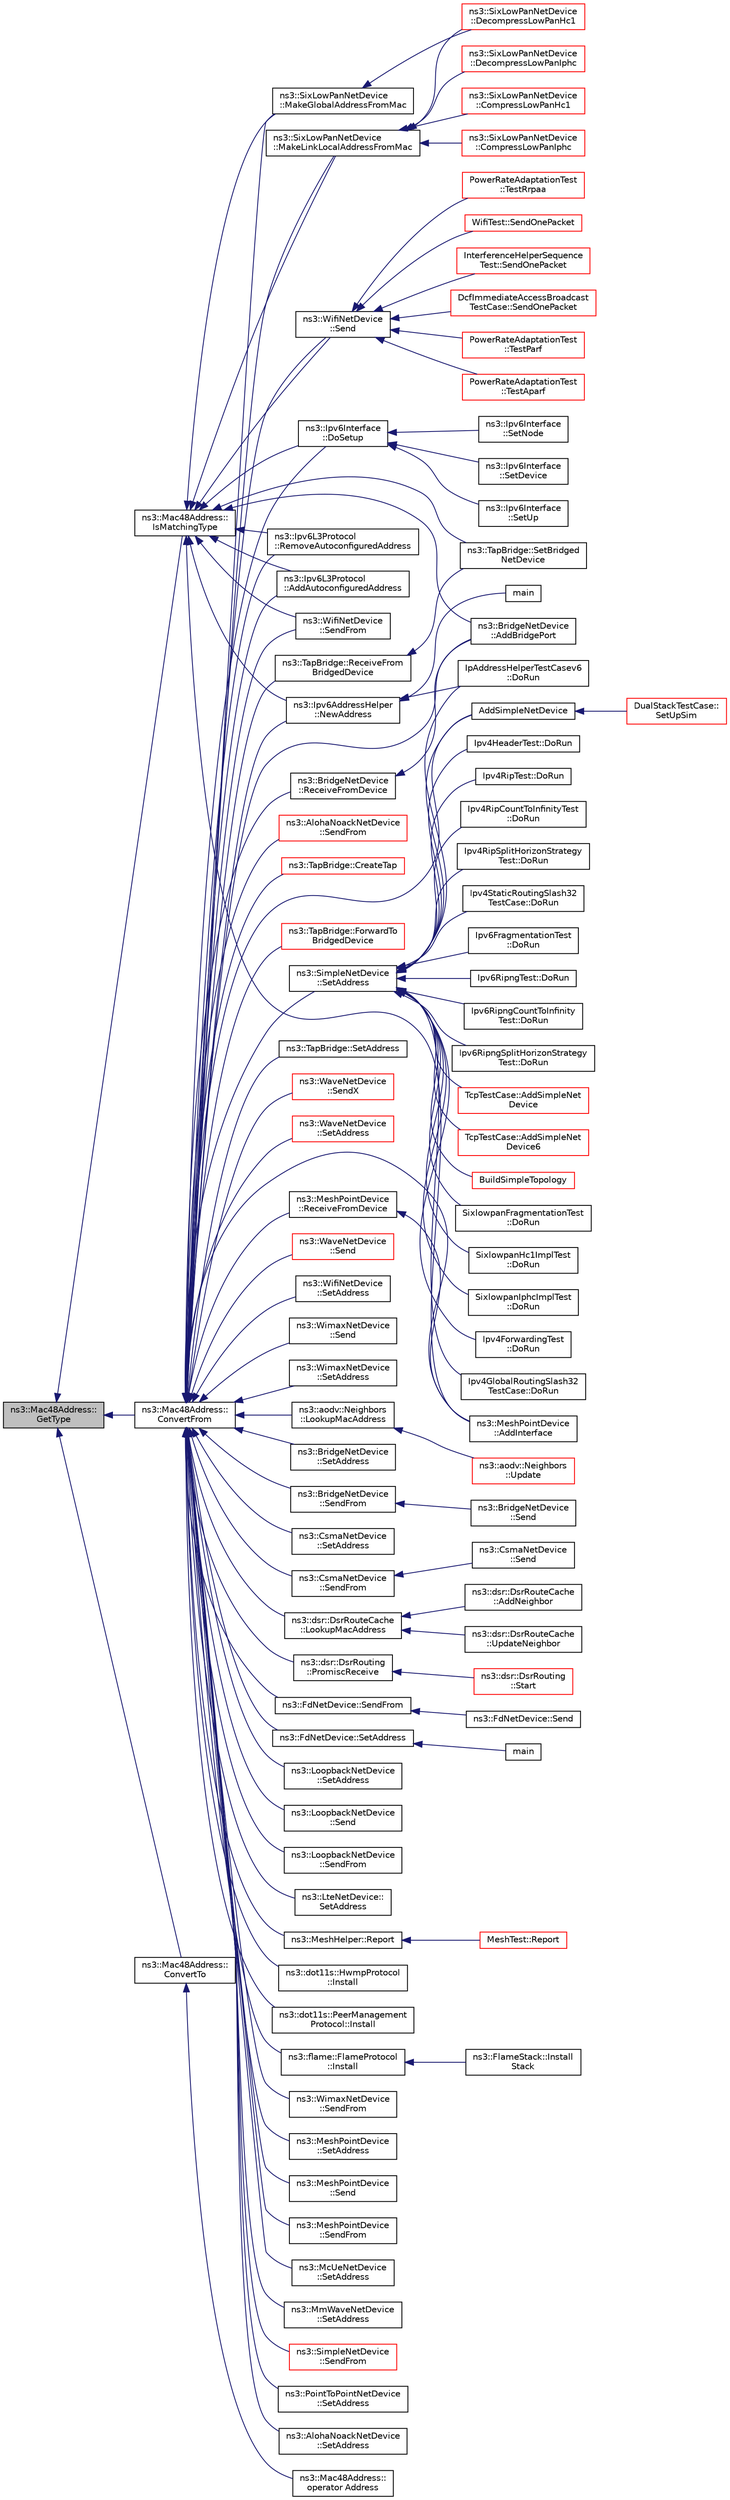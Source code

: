 digraph "ns3::Mac48Address::GetType"
{
  edge [fontname="Helvetica",fontsize="10",labelfontname="Helvetica",labelfontsize="10"];
  node [fontname="Helvetica",fontsize="10",shape=record];
  rankdir="LR";
  Node1 [label="ns3::Mac48Address::\lGetType",height=0.2,width=0.4,color="black", fillcolor="grey75", style="filled", fontcolor="black"];
  Node1 -> Node2 [dir="back",color="midnightblue",fontsize="10",style="solid"];
  Node2 [label="ns3::Mac48Address::\lIsMatchingType",height=0.2,width=0.4,color="black", fillcolor="white", style="filled",URL="$db/dee/classns3_1_1Mac48Address.html#a55cc1e3c6aa63fd1a4f8f7d9be4ae182"];
  Node2 -> Node3 [dir="back",color="midnightblue",fontsize="10",style="solid"];
  Node3 [label="ns3::BridgeNetDevice\l::AddBridgePort",height=0.2,width=0.4,color="black", fillcolor="white", style="filled",URL="$d9/d8d/classns3_1_1BridgeNetDevice.html#a963a535726ea5c94e2258825d0de260a",tooltip="Add a &#39;port&#39; to a bridge device. "];
  Node2 -> Node4 [dir="back",color="midnightblue",fontsize="10",style="solid"];
  Node4 [label="ns3::Ipv6AddressHelper\l::NewAddress",height=0.2,width=0.4,color="black", fillcolor="white", style="filled",URL="$d7/de2/classns3_1_1Ipv6AddressHelper.html#a0f9499d21947758623cf17615e3dbc84",tooltip="Allocate a new Ipv6Address. "];
  Node4 -> Node5 [dir="back",color="midnightblue",fontsize="10",style="solid"];
  Node5 [label="main",height=0.2,width=0.4,color="black", fillcolor="white", style="filled",URL="$d9/d10/fd-tap-ping6_8cc.html#a0ddf1224851353fc92bfbff6f499fa97"];
  Node4 -> Node6 [dir="back",color="midnightblue",fontsize="10",style="solid"];
  Node6 [label="IpAddressHelperTestCasev6\l::DoRun",height=0.2,width=0.4,color="black", fillcolor="white", style="filled",URL="$dc/d80/classIpAddressHelperTestCasev6.html#a784cec04a31e92a998b06becb3538e2d",tooltip="Implementation to actually run this TestCase. "];
  Node2 -> Node7 [dir="back",color="midnightblue",fontsize="10",style="solid"];
  Node7 [label="ns3::Ipv6Interface\l::DoSetup",height=0.2,width=0.4,color="black", fillcolor="white", style="filled",URL="$de/d70/classns3_1_1Ipv6Interface.html#a394066472c703fcf39d17f1bfcc9191e",tooltip="Initialize interface. "];
  Node7 -> Node8 [dir="back",color="midnightblue",fontsize="10",style="solid"];
  Node8 [label="ns3::Ipv6Interface\l::SetNode",height=0.2,width=0.4,color="black", fillcolor="white", style="filled",URL="$de/d70/classns3_1_1Ipv6Interface.html#a47ceb7004af6a03ff10dda1502578d84",tooltip="Set node associated with interface. "];
  Node7 -> Node9 [dir="back",color="midnightblue",fontsize="10",style="solid"];
  Node9 [label="ns3::Ipv6Interface\l::SetDevice",height=0.2,width=0.4,color="black", fillcolor="white", style="filled",URL="$de/d70/classns3_1_1Ipv6Interface.html#ada6289ac67957252a4a2c1bbae61bd78",tooltip="Set the NetDevice. "];
  Node7 -> Node10 [dir="back",color="midnightblue",fontsize="10",style="solid"];
  Node10 [label="ns3::Ipv6Interface\l::SetUp",height=0.2,width=0.4,color="black", fillcolor="white", style="filled",URL="$de/d70/classns3_1_1Ipv6Interface.html#a9db98f98cc682a2395fe582bfb511880",tooltip="Enable this interface. "];
  Node2 -> Node11 [dir="back",color="midnightblue",fontsize="10",style="solid"];
  Node11 [label="ns3::Ipv6L3Protocol\l::AddAutoconfiguredAddress",height=0.2,width=0.4,color="black", fillcolor="white", style="filled",URL="$d7/d74/classns3_1_1Ipv6L3Protocol.html#a1806de87b35929a2181c2985e5df1ec0",tooltip="Add an autoconfigured address with RA information. "];
  Node2 -> Node12 [dir="back",color="midnightblue",fontsize="10",style="solid"];
  Node12 [label="ns3::Ipv6L3Protocol\l::RemoveAutoconfiguredAddress",height=0.2,width=0.4,color="black", fillcolor="white", style="filled",URL="$d7/d74/classns3_1_1Ipv6L3Protocol.html#a6e8db427dbb1dfcaeecee8a6d793e94a",tooltip="Remove an autoconfigured address. "];
  Node2 -> Node13 [dir="back",color="midnightblue",fontsize="10",style="solid"];
  Node13 [label="ns3::MeshPointDevice\l::AddInterface",height=0.2,width=0.4,color="black", fillcolor="white", style="filled",URL="$d6/da9/classns3_1_1MeshPointDevice.html#a0001ebec0a10fc9cf05dd6da958a7e98",tooltip="Attach new interface to the station. Interface must support 48-bit MAC address and SendFrom method..."];
  Node2 -> Node14 [dir="back",color="midnightblue",fontsize="10",style="solid"];
  Node14 [label="ns3::SixLowPanNetDevice\l::MakeLinkLocalAddressFromMac",height=0.2,width=0.4,color="black", fillcolor="white", style="filled",URL="$d1/d2b/classns3_1_1SixLowPanNetDevice.html#acf66b0ff019d0f1b88212d452044696e",tooltip="Make a link-local address from a MAC address. "];
  Node14 -> Node15 [dir="back",color="midnightblue",fontsize="10",style="solid"];
  Node15 [label="ns3::SixLowPanNetDevice\l::CompressLowPanHc1",height=0.2,width=0.4,color="red", fillcolor="white", style="filled",URL="$d1/d2b/classns3_1_1SixLowPanNetDevice.html#a0e1957fbfb793cd011b4b3f89c550b8f",tooltip="Compress the headers according to HC1 compression. "];
  Node14 -> Node16 [dir="back",color="midnightblue",fontsize="10",style="solid"];
  Node16 [label="ns3::SixLowPanNetDevice\l::DecompressLowPanHc1",height=0.2,width=0.4,color="red", fillcolor="white", style="filled",URL="$d1/d2b/classns3_1_1SixLowPanNetDevice.html#a649ef9717609424699311ea61c8e3fc8",tooltip="Decompress the headers according to HC1 compression. "];
  Node14 -> Node17 [dir="back",color="midnightblue",fontsize="10",style="solid"];
  Node17 [label="ns3::SixLowPanNetDevice\l::CompressLowPanIphc",height=0.2,width=0.4,color="red", fillcolor="white", style="filled",URL="$d1/d2b/classns3_1_1SixLowPanNetDevice.html#a67bf1501ba018d90c5bdb442371a3722",tooltip="Compress the headers according to IPHC compression. "];
  Node14 -> Node18 [dir="back",color="midnightblue",fontsize="10",style="solid"];
  Node18 [label="ns3::SixLowPanNetDevice\l::DecompressLowPanIphc",height=0.2,width=0.4,color="red", fillcolor="white", style="filled",URL="$d1/d2b/classns3_1_1SixLowPanNetDevice.html#ae861be68db1b554cc3e5ea5e263b12ed",tooltip="Decompress the headers according to IPHC compression. "];
  Node2 -> Node19 [dir="back",color="midnightblue",fontsize="10",style="solid"];
  Node19 [label="ns3::SixLowPanNetDevice\l::MakeGlobalAddressFromMac",height=0.2,width=0.4,color="black", fillcolor="white", style="filled",URL="$d1/d2b/classns3_1_1SixLowPanNetDevice.html#af8af918eb21378d30eb0e1b45e978fff",tooltip="Make a global address from a MAC address. "];
  Node19 -> Node16 [dir="back",color="midnightblue",fontsize="10",style="solid"];
  Node2 -> Node20 [dir="back",color="midnightblue",fontsize="10",style="solid"];
  Node20 [label="ns3::TapBridge::SetBridged\lNetDevice",height=0.2,width=0.4,color="black", fillcolor="white", style="filled",URL="$d3/d97/classns3_1_1TapBridge.html#a0889ae6308758421297e74cb4be9af5b",tooltip="Set the ns-3 net device to bridge. "];
  Node2 -> Node21 [dir="back",color="midnightblue",fontsize="10",style="solid"];
  Node21 [label="ns3::WifiNetDevice\l::Send",height=0.2,width=0.4,color="black", fillcolor="white", style="filled",URL="$df/d58/classns3_1_1WifiNetDevice.html#a14b6919a10da25e74e1c92554106b2c6"];
  Node21 -> Node22 [dir="back",color="midnightblue",fontsize="10",style="solid"];
  Node22 [label="PowerRateAdaptationTest\l::TestParf",height=0.2,width=0.4,color="red", fillcolor="white", style="filled",URL="$dd/d2b/classPowerRateAdaptationTest.html#a06db52c180644f3b961de054c41f2115",tooltip="Test parf function. "];
  Node21 -> Node23 [dir="back",color="midnightblue",fontsize="10",style="solid"];
  Node23 [label="PowerRateAdaptationTest\l::TestAparf",height=0.2,width=0.4,color="red", fillcolor="white", style="filled",URL="$dd/d2b/classPowerRateAdaptationTest.html#a3c3954526cb787125fea4c50cfe76174",tooltip="Test aparf function. "];
  Node21 -> Node24 [dir="back",color="midnightblue",fontsize="10",style="solid"];
  Node24 [label="PowerRateAdaptationTest\l::TestRrpaa",height=0.2,width=0.4,color="red", fillcolor="white", style="filled",URL="$dd/d2b/classPowerRateAdaptationTest.html#af0e5f044ed9bdf20dc203926ff8677b4",tooltip="Test rrpaa function. "];
  Node21 -> Node25 [dir="back",color="midnightblue",fontsize="10",style="solid"];
  Node25 [label="WifiTest::SendOnePacket",height=0.2,width=0.4,color="red", fillcolor="white", style="filled",URL="$d4/d72/classWifiTest.html#ab8396decc55a92bc2fe63e02350812a1"];
  Node21 -> Node26 [dir="back",color="midnightblue",fontsize="10",style="solid"];
  Node26 [label="InterferenceHelperSequence\lTest::SendOnePacket",height=0.2,width=0.4,color="red", fillcolor="white", style="filled",URL="$de/dcf/classInterferenceHelperSequenceTest.html#a500c7f3465551b4e5f46d59c0fccc0eb"];
  Node21 -> Node27 [dir="back",color="midnightblue",fontsize="10",style="solid"];
  Node27 [label="DcfImmediateAccessBroadcast\lTestCase::SendOnePacket",height=0.2,width=0.4,color="red", fillcolor="white", style="filled",URL="$db/d6c/classDcfImmediateAccessBroadcastTestCase.html#ac1f6f4b2af66dda401e082762cee8adb"];
  Node2 -> Node28 [dir="back",color="midnightblue",fontsize="10",style="solid"];
  Node28 [label="ns3::WifiNetDevice\l::SendFrom",height=0.2,width=0.4,color="black", fillcolor="white", style="filled",URL="$df/d58/classns3_1_1WifiNetDevice.html#a7eb4a514b48646c22fcb97e6b38da3d2"];
  Node1 -> Node29 [dir="back",color="midnightblue",fontsize="10",style="solid"];
  Node29 [label="ns3::Mac48Address::\lConvertTo",height=0.2,width=0.4,color="black", fillcolor="white", style="filled",URL="$db/dee/classns3_1_1Mac48Address.html#a2b04b1b8202f08e48710e98ed312cd27"];
  Node29 -> Node30 [dir="back",color="midnightblue",fontsize="10",style="solid"];
  Node30 [label="ns3::Mac48Address::\loperator Address",height=0.2,width=0.4,color="black", fillcolor="white", style="filled",URL="$db/dee/classns3_1_1Mac48Address.html#a14763cf98117251efa31301673a84aa4"];
  Node1 -> Node31 [dir="back",color="midnightblue",fontsize="10",style="solid"];
  Node31 [label="ns3::Mac48Address::\lConvertFrom",height=0.2,width=0.4,color="black", fillcolor="white", style="filled",URL="$db/dee/classns3_1_1Mac48Address.html#a911ce13603a9ef837545a032b6523ae4"];
  Node31 -> Node32 [dir="back",color="midnightblue",fontsize="10",style="solid"];
  Node32 [label="ns3::aodv::Neighbors\l::LookupMacAddress",height=0.2,width=0.4,color="black", fillcolor="white", style="filled",URL="$d7/d21/classns3_1_1aodv_1_1Neighbors.html#a0cbe6baaf85a2f8664806dc56f782c63",tooltip="Find MAC address by IP using list of ARP caches. "];
  Node32 -> Node33 [dir="back",color="midnightblue",fontsize="10",style="solid"];
  Node33 [label="ns3::aodv::Neighbors\l::Update",height=0.2,width=0.4,color="red", fillcolor="white", style="filled",URL="$d7/d21/classns3_1_1aodv_1_1Neighbors.html#a88577f05c06fbff8cf9ed281e9077f6e",tooltip="Update expire time for entry with address addr, if it exists, else add new entry. ..."];
  Node31 -> Node34 [dir="back",color="midnightblue",fontsize="10",style="solid"];
  Node34 [label="ns3::BridgeNetDevice\l::ReceiveFromDevice",height=0.2,width=0.4,color="black", fillcolor="white", style="filled",URL="$d9/d8d/classns3_1_1BridgeNetDevice.html#a958c86321b73b2c400b54bfad9d03e68",tooltip="Receives a packet from one bridged port. "];
  Node34 -> Node3 [dir="back",color="midnightblue",fontsize="10",style="solid"];
  Node31 -> Node3 [dir="back",color="midnightblue",fontsize="10",style="solid"];
  Node31 -> Node35 [dir="back",color="midnightblue",fontsize="10",style="solid"];
  Node35 [label="ns3::BridgeNetDevice\l::SetAddress",height=0.2,width=0.4,color="black", fillcolor="white", style="filled",URL="$d9/d8d/classns3_1_1BridgeNetDevice.html#a455c6aa85f8790a9588b6fd794f2d920"];
  Node31 -> Node36 [dir="back",color="midnightblue",fontsize="10",style="solid"];
  Node36 [label="ns3::BridgeNetDevice\l::SendFrom",height=0.2,width=0.4,color="black", fillcolor="white", style="filled",URL="$d9/d8d/classns3_1_1BridgeNetDevice.html#a7ad2acf7936e29f003c9046d76ea2099"];
  Node36 -> Node37 [dir="back",color="midnightblue",fontsize="10",style="solid"];
  Node37 [label="ns3::BridgeNetDevice\l::Send",height=0.2,width=0.4,color="black", fillcolor="white", style="filled",URL="$d9/d8d/classns3_1_1BridgeNetDevice.html#ac94136d6499505f6712c939c35b97e06"];
  Node31 -> Node38 [dir="back",color="midnightblue",fontsize="10",style="solid"];
  Node38 [label="ns3::CsmaNetDevice\l::SetAddress",height=0.2,width=0.4,color="black", fillcolor="white", style="filled",URL="$d4/df2/classns3_1_1CsmaNetDevice.html#a3e67420f44df00ba880ecc3f361cce2a"];
  Node31 -> Node39 [dir="back",color="midnightblue",fontsize="10",style="solid"];
  Node39 [label="ns3::CsmaNetDevice\l::SendFrom",height=0.2,width=0.4,color="black", fillcolor="white", style="filled",URL="$d4/df2/classns3_1_1CsmaNetDevice.html#ad7cb5da0e3fb59bd1670c8fa0af4b775"];
  Node39 -> Node40 [dir="back",color="midnightblue",fontsize="10",style="solid"];
  Node40 [label="ns3::CsmaNetDevice\l::Send",height=0.2,width=0.4,color="black", fillcolor="white", style="filled",URL="$d4/df2/classns3_1_1CsmaNetDevice.html#a6d3d0c60f8a2d60fbe006248bb6b119d"];
  Node31 -> Node41 [dir="back",color="midnightblue",fontsize="10",style="solid"];
  Node41 [label="ns3::dsr::DsrRouteCache\l::LookupMacAddress",height=0.2,width=0.4,color="black", fillcolor="white", style="filled",URL="$df/d3d/classns3_1_1dsr_1_1DsrRouteCache.html#a37fef2c4a1dab164dca35aafd3ceff7b",tooltip="Find MAC address by IP using list of ARP caches. "];
  Node41 -> Node42 [dir="back",color="midnightblue",fontsize="10",style="solid"];
  Node42 [label="ns3::dsr::DsrRouteCache\l::UpdateNeighbor",height=0.2,width=0.4,color="black", fillcolor="white", style="filled",URL="$df/d3d/classns3_1_1dsr_1_1DsrRouteCache.html#acfa1d1263cce66806fa910f6a3de342a",tooltip="Update expire time for entry with address addr, if it exists, else add new entry. ..."];
  Node41 -> Node43 [dir="back",color="midnightblue",fontsize="10",style="solid"];
  Node43 [label="ns3::dsr::DsrRouteCache\l::AddNeighbor",height=0.2,width=0.4,color="black", fillcolor="white", style="filled",URL="$df/d3d/classns3_1_1dsr_1_1DsrRouteCache.html#aff6d75f7d80d35771b811c16a98af867",tooltip="Add to the neighbor list. "];
  Node31 -> Node44 [dir="back",color="midnightblue",fontsize="10",style="solid"];
  Node44 [label="ns3::dsr::DsrRouting\l::PromiscReceive",height=0.2,width=0.4,color="black", fillcolor="white", style="filled",URL="$df/d32/classns3_1_1dsr_1_1DsrRouting.html#a95d4ab6177fb07d4791a2ed82cd4a2bb",tooltip="Promiscuous receive data packets destined to some other node. "];
  Node44 -> Node45 [dir="back",color="midnightblue",fontsize="10",style="solid"];
  Node45 [label="ns3::dsr::DsrRouting\l::Start",height=0.2,width=0.4,color="red", fillcolor="white", style="filled",URL="$df/d32/classns3_1_1dsr_1_1DsrRouting.html#aa97c9bcf61e5623297563965740a8559"];
  Node31 -> Node46 [dir="back",color="midnightblue",fontsize="10",style="solid"];
  Node46 [label="ns3::FdNetDevice::SendFrom",height=0.2,width=0.4,color="black", fillcolor="white", style="filled",URL="$d1/d50/classns3_1_1FdNetDevice.html#acf6a3cd28d254cd41c1776cbb55095cb"];
  Node46 -> Node47 [dir="back",color="midnightblue",fontsize="10",style="solid"];
  Node47 [label="ns3::FdNetDevice::Send",height=0.2,width=0.4,color="black", fillcolor="white", style="filled",URL="$d1/d50/classns3_1_1FdNetDevice.html#aa6a59de8f1c4586446d8d59213f60619"];
  Node31 -> Node48 [dir="back",color="midnightblue",fontsize="10",style="solid"];
  Node48 [label="ns3::FdNetDevice::SetAddress",height=0.2,width=0.4,color="black", fillcolor="white", style="filled",URL="$d1/d50/classns3_1_1FdNetDevice.html#a7fd0f69ac39428a18e354ffe21d15d6c"];
  Node48 -> Node49 [dir="back",color="midnightblue",fontsize="10",style="solid"];
  Node49 [label="main",height=0.2,width=0.4,color="black", fillcolor="white", style="filled",URL="$dc/da3/fd-emu-udp-echo_8cc.html#a0ddf1224851353fc92bfbff6f499fa97"];
  Node31 -> Node4 [dir="back",color="midnightblue",fontsize="10",style="solid"];
  Node31 -> Node7 [dir="back",color="midnightblue",fontsize="10",style="solid"];
  Node31 -> Node11 [dir="back",color="midnightblue",fontsize="10",style="solid"];
  Node31 -> Node12 [dir="back",color="midnightblue",fontsize="10",style="solid"];
  Node31 -> Node50 [dir="back",color="midnightblue",fontsize="10",style="solid"];
  Node50 [label="ns3::LoopbackNetDevice\l::SetAddress",height=0.2,width=0.4,color="black", fillcolor="white", style="filled",URL="$d1/dd4/classns3_1_1LoopbackNetDevice.html#ae194813879ce85bec09ba22501decb7e"];
  Node31 -> Node51 [dir="back",color="midnightblue",fontsize="10",style="solid"];
  Node51 [label="ns3::LoopbackNetDevice\l::Send",height=0.2,width=0.4,color="black", fillcolor="white", style="filled",URL="$d1/dd4/classns3_1_1LoopbackNetDevice.html#add41fe2884d42456ea019337bfa88c37"];
  Node31 -> Node52 [dir="back",color="midnightblue",fontsize="10",style="solid"];
  Node52 [label="ns3::LoopbackNetDevice\l::SendFrom",height=0.2,width=0.4,color="black", fillcolor="white", style="filled",URL="$d1/dd4/classns3_1_1LoopbackNetDevice.html#a95f0043ce01d85a65cf08cb6495886e0"];
  Node31 -> Node53 [dir="back",color="midnightblue",fontsize="10",style="solid"];
  Node53 [label="AddSimpleNetDevice",height=0.2,width=0.4,color="black", fillcolor="white", style="filled",URL="$d1/dde/ipv6-dual-stack-test-suite_8cc.html#ae9689e23d0a3932740b53b4c856238ee"];
  Node53 -> Node54 [dir="back",color="midnightblue",fontsize="10",style="solid"];
  Node54 [label="DualStackTestCase::\lSetUpSim",height=0.2,width=0.4,color="red", fillcolor="white", style="filled",URL="$d1/d1d/classDualStackTestCase.html#a04e3c01a5d12957f1f69d2df2e2c734c",tooltip="Setup the test. "];
  Node31 -> Node55 [dir="back",color="midnightblue",fontsize="10",style="solid"];
  Node55 [label="ns3::LteNetDevice::\lSetAddress",height=0.2,width=0.4,color="black", fillcolor="white", style="filled",URL="$dd/dc4/classns3_1_1LteNetDevice.html#aa937a7835283631ef67300a98793de05"];
  Node31 -> Node56 [dir="back",color="midnightblue",fontsize="10",style="solid"];
  Node56 [label="ns3::MeshHelper::Report",height=0.2,width=0.4,color="black", fillcolor="white", style="filled",URL="$dd/dd0/classns3_1_1MeshHelper.html#ac4d379a4a0b38ec3b3984ee93de0095b",tooltip="Print statistics. "];
  Node56 -> Node57 [dir="back",color="midnightblue",fontsize="10",style="solid"];
  Node57 [label="MeshTest::Report",height=0.2,width=0.4,color="red", fillcolor="white", style="filled",URL="$da/dd3/classMeshTest.html#aceb70a8a164043db7a4249e239d07841",tooltip="Print mesh devices diagnostics. "];
  Node31 -> Node58 [dir="back",color="midnightblue",fontsize="10",style="solid"];
  Node58 [label="ns3::dot11s::HwmpProtocol\l::Install",height=0.2,width=0.4,color="black", fillcolor="white", style="filled",URL="$de/d15/classns3_1_1dot11s_1_1HwmpProtocol.html#ab8041a5b50c6ca47ffbcc751032856c3",tooltip="Install HWMP on given mesh point. "];
  Node31 -> Node59 [dir="back",color="midnightblue",fontsize="10",style="solid"];
  Node59 [label="ns3::dot11s::PeerManagement\lProtocol::Install",height=0.2,width=0.4,color="black", fillcolor="white", style="filled",URL="$d7/d46/classns3_1_1dot11s_1_1PeerManagementProtocol.html#af2c766d0bee3af07418f1c631e8c1b29",tooltip="Install PMP on given mesh point. "];
  Node31 -> Node60 [dir="back",color="midnightblue",fontsize="10",style="solid"];
  Node60 [label="ns3::flame::FlameProtocol\l::Install",height=0.2,width=0.4,color="black", fillcolor="white", style="filled",URL="$dd/d6a/classns3_1_1flame_1_1FlameProtocol.html#a824a540ca72c5a413ce31a2f037a8487",tooltip="Install FLAME on given mesh point. "];
  Node60 -> Node61 [dir="back",color="midnightblue",fontsize="10",style="solid"];
  Node61 [label="ns3::FlameStack::Install\lStack",height=0.2,width=0.4,color="black", fillcolor="white", style="filled",URL="$d0/dfd/classns3_1_1FlameStack.html#a770bd4e8b96c42aec0a7a41ba1a667ef",tooltip="Install a flame stack on the given MeshPointDevice. "];
  Node31 -> Node62 [dir="back",color="midnightblue",fontsize="10",style="solid"];
  Node62 [label="ns3::MeshPointDevice\l::ReceiveFromDevice",height=0.2,width=0.4,color="black", fillcolor="white", style="filled",URL="$d6/da9/classns3_1_1MeshPointDevice.html#a4d34699068f61ebcbb610c650b28af6b",tooltip="Receive packet from interface. "];
  Node62 -> Node13 [dir="back",color="midnightblue",fontsize="10",style="solid"];
  Node31 -> Node63 [dir="back",color="midnightblue",fontsize="10",style="solid"];
  Node63 [label="ns3::MeshPointDevice\l::SetAddress",height=0.2,width=0.4,color="black", fillcolor="white", style="filled",URL="$d6/da9/classns3_1_1MeshPointDevice.html#ad15af2645cde05de3d91aaacd77849bd"];
  Node31 -> Node64 [dir="back",color="midnightblue",fontsize="10",style="solid"];
  Node64 [label="ns3::MeshPointDevice\l::Send",height=0.2,width=0.4,color="black", fillcolor="white", style="filled",URL="$d6/da9/classns3_1_1MeshPointDevice.html#aecb87304750f0d4e639907326e6681f0"];
  Node31 -> Node65 [dir="back",color="midnightblue",fontsize="10",style="solid"];
  Node65 [label="ns3::MeshPointDevice\l::SendFrom",height=0.2,width=0.4,color="black", fillcolor="white", style="filled",URL="$d6/da9/classns3_1_1MeshPointDevice.html#ac82744797c666f7f55edbcfd8dcf27fb"];
  Node31 -> Node13 [dir="back",color="midnightblue",fontsize="10",style="solid"];
  Node31 -> Node66 [dir="back",color="midnightblue",fontsize="10",style="solid"];
  Node66 [label="ns3::McUeNetDevice\l::SetAddress",height=0.2,width=0.4,color="black", fillcolor="white", style="filled",URL="$df/df3/classns3_1_1McUeNetDevice.html#ab34e76659bc23b3a2c01ae8799490247"];
  Node31 -> Node67 [dir="back",color="midnightblue",fontsize="10",style="solid"];
  Node67 [label="ns3::MmWaveNetDevice\l::SetAddress",height=0.2,width=0.4,color="black", fillcolor="white", style="filled",URL="$dd/d87/classns3_1_1MmWaveNetDevice.html#aa427e371add947c8459dacd620170062"];
  Node31 -> Node68 [dir="back",color="midnightblue",fontsize="10",style="solid"];
  Node68 [label="ns3::SimpleNetDevice\l::SetAddress",height=0.2,width=0.4,color="black", fillcolor="white", style="filled",URL="$d2/d8f/classns3_1_1SimpleNetDevice.html#a968ef3e7318bac29d5f1d7d977029af4"];
  Node68 -> Node69 [dir="back",color="midnightblue",fontsize="10",style="solid"];
  Node69 [label="Ipv4ForwardingTest\l::DoRun",height=0.2,width=0.4,color="black", fillcolor="white", style="filled",URL="$db/d18/classIpv4ForwardingTest.html#aa3735e1731b087938e97f39b7d90dd35",tooltip="Implementation to actually run this TestCase. "];
  Node68 -> Node70 [dir="back",color="midnightblue",fontsize="10",style="solid"];
  Node70 [label="Ipv4GlobalRoutingSlash32\lTestCase::DoRun",height=0.2,width=0.4,color="black", fillcolor="white", style="filled",URL="$d0/dd2/classIpv4GlobalRoutingSlash32TestCase.html#a261a15e240910fb1981571e8e6cb294f",tooltip="Implementation to actually run this TestCase. "];
  Node68 -> Node71 [dir="back",color="midnightblue",fontsize="10",style="solid"];
  Node71 [label="Ipv4HeaderTest::DoRun",height=0.2,width=0.4,color="black", fillcolor="white", style="filled",URL="$d7/dba/classIpv4HeaderTest.html#ad9026591beb17db0d9cbff0c34f9f69d",tooltip="Implementation to actually run this TestCase. "];
  Node68 -> Node72 [dir="back",color="midnightblue",fontsize="10",style="solid"];
  Node72 [label="Ipv4RipTest::DoRun",height=0.2,width=0.4,color="black", fillcolor="white", style="filled",URL="$df/d3d/classIpv4RipTest.html#a4f355233f8793da9555cd544cd5893e9",tooltip="Implementation to actually run this TestCase. "];
  Node68 -> Node73 [dir="back",color="midnightblue",fontsize="10",style="solid"];
  Node73 [label="Ipv4RipCountToInfinityTest\l::DoRun",height=0.2,width=0.4,color="black", fillcolor="white", style="filled",URL="$db/dd9/classIpv4RipCountToInfinityTest.html#a98754dfc16633ff58db8cfd697dd9862",tooltip="Implementation to actually run this TestCase. "];
  Node68 -> Node74 [dir="back",color="midnightblue",fontsize="10",style="solid"];
  Node74 [label="Ipv4RipSplitHorizonStrategy\lTest::DoRun",height=0.2,width=0.4,color="black", fillcolor="white", style="filled",URL="$d7/d9e/classIpv4RipSplitHorizonStrategyTest.html#a2e1df0675ad2712888aa499ee0f7eac2",tooltip="Implementation to actually run this TestCase. "];
  Node68 -> Node75 [dir="back",color="midnightblue",fontsize="10",style="solid"];
  Node75 [label="Ipv4StaticRoutingSlash32\lTestCase::DoRun",height=0.2,width=0.4,color="black", fillcolor="white", style="filled",URL="$dd/d70/classIpv4StaticRoutingSlash32TestCase.html#a73d080d5a091f9198cc6611f042ff7ce",tooltip="Implementation to actually run this TestCase. "];
  Node68 -> Node6 [dir="back",color="midnightblue",fontsize="10",style="solid"];
  Node68 -> Node53 [dir="back",color="midnightblue",fontsize="10",style="solid"];
  Node68 -> Node76 [dir="back",color="midnightblue",fontsize="10",style="solid"];
  Node76 [label="Ipv6FragmentationTest\l::DoRun",height=0.2,width=0.4,color="black", fillcolor="white", style="filled",URL="$d1/dbc/classIpv6FragmentationTest.html#a83bd2f74ceac188b83cfb604a90c7b7b",tooltip="Implementation to actually run this TestCase. "];
  Node68 -> Node77 [dir="back",color="midnightblue",fontsize="10",style="solid"];
  Node77 [label="Ipv6RipngTest::DoRun",height=0.2,width=0.4,color="black", fillcolor="white", style="filled",URL="$d5/d9f/classIpv6RipngTest.html#a17887a8153acca820752d31c2b49ac50",tooltip="Implementation to actually run this TestCase. "];
  Node68 -> Node78 [dir="back",color="midnightblue",fontsize="10",style="solid"];
  Node78 [label="Ipv6RipngCountToInfinity\lTest::DoRun",height=0.2,width=0.4,color="black", fillcolor="white", style="filled",URL="$d9/d6e/classIpv6RipngCountToInfinityTest.html#af62c0342d626eafa5b632b92c8636eb3",tooltip="Implementation to actually run this TestCase. "];
  Node68 -> Node79 [dir="back",color="midnightblue",fontsize="10",style="solid"];
  Node79 [label="Ipv6RipngSplitHorizonStrategy\lTest::DoRun",height=0.2,width=0.4,color="black", fillcolor="white", style="filled",URL="$df/daf/classIpv6RipngSplitHorizonStrategyTest.html#a8e3dad1362842eedd70ef21bff0a75c5",tooltip="Implementation to actually run this TestCase. "];
  Node68 -> Node80 [dir="back",color="midnightblue",fontsize="10",style="solid"];
  Node80 [label="TcpTestCase::AddSimpleNet\lDevice",height=0.2,width=0.4,color="red", fillcolor="white", style="filled",URL="$de/dae/classTcpTestCase.html#a0cbbee626d01b80c78677c0a957ffd88",tooltip="Add a SimpleNetDevice to a node (IPv4 version). "];
  Node68 -> Node81 [dir="back",color="midnightblue",fontsize="10",style="solid"];
  Node81 [label="TcpTestCase::AddSimpleNet\lDevice6",height=0.2,width=0.4,color="red", fillcolor="white", style="filled",URL="$de/dae/classTcpTestCase.html#a4385a5d6f0b5fcf2dbbe1cccb0810ea9",tooltip="Add a SimpleNetDevice to a node (IPv6 version). "];
  Node68 -> Node82 [dir="back",color="midnightblue",fontsize="10",style="solid"];
  Node82 [label="BuildSimpleTopology",height=0.2,width=0.4,color="red", fillcolor="white", style="filled",URL="$dd/d2b/error-model-test-suite_8cc.html#af6fe24088bb4cfa248fc1b0bad6e1dfc"];
  Node68 -> Node83 [dir="back",color="midnightblue",fontsize="10",style="solid"];
  Node83 [label="SixlowpanFragmentationTest\l::DoRun",height=0.2,width=0.4,color="black", fillcolor="white", style="filled",URL="$df/dc3/classSixlowpanFragmentationTest.html#ae85beebff8e7d4f8c1e108beb17df274",tooltip="Implementation to actually run this TestCase. "];
  Node68 -> Node84 [dir="back",color="midnightblue",fontsize="10",style="solid"];
  Node84 [label="SixlowpanHc1ImplTest\l::DoRun",height=0.2,width=0.4,color="black", fillcolor="white", style="filled",URL="$dc/d9d/classSixlowpanHc1ImplTest.html#aa79a7268da3494e740b28d19c4ec734c",tooltip="Implementation to actually run this TestCase. "];
  Node68 -> Node85 [dir="back",color="midnightblue",fontsize="10",style="solid"];
  Node85 [label="SixlowpanIphcImplTest\l::DoRun",height=0.2,width=0.4,color="black", fillcolor="white", style="filled",URL="$d7/dd2/classSixlowpanIphcImplTest.html#a9fb0641fca5f024ac67c07510f418c02",tooltip="Implementation to actually run this TestCase. "];
  Node31 -> Node86 [dir="back",color="midnightblue",fontsize="10",style="solid"];
  Node86 [label="ns3::SimpleNetDevice\l::SendFrom",height=0.2,width=0.4,color="red", fillcolor="white", style="filled",URL="$d2/d8f/classns3_1_1SimpleNetDevice.html#a82e090821f8f289e4f226153b6443b57"];
  Node31 -> Node87 [dir="back",color="midnightblue",fontsize="10",style="solid"];
  Node87 [label="ns3::PointToPointNetDevice\l::SetAddress",height=0.2,width=0.4,color="black", fillcolor="white", style="filled",URL="$db/d2f/classns3_1_1PointToPointNetDevice.html#accfb735173bfde385aba11aa18a87ae7"];
  Node31 -> Node14 [dir="back",color="midnightblue",fontsize="10",style="solid"];
  Node31 -> Node19 [dir="back",color="midnightblue",fontsize="10",style="solid"];
  Node31 -> Node88 [dir="back",color="midnightblue",fontsize="10",style="solid"];
  Node88 [label="ns3::AlohaNoackNetDevice\l::SetAddress",height=0.2,width=0.4,color="black", fillcolor="white", style="filled",URL="$d1/dd6/classns3_1_1AlohaNoackNetDevice.html#a3632606e41b9e9eab9eaf285e44aef60"];
  Node31 -> Node89 [dir="back",color="midnightblue",fontsize="10",style="solid"];
  Node89 [label="ns3::AlohaNoackNetDevice\l::SendFrom",height=0.2,width=0.4,color="red", fillcolor="white", style="filled",URL="$d1/dd6/classns3_1_1AlohaNoackNetDevice.html#ad8ce59285f5bcbab9ceaef2d551e3087"];
  Node31 -> Node90 [dir="back",color="midnightblue",fontsize="10",style="solid"];
  Node90 [label="ns3::TapBridge::CreateTap",height=0.2,width=0.4,color="red", fillcolor="white", style="filled",URL="$d3/d97/classns3_1_1TapBridge.html#ab8458214cc15eb045fa1048e36275432"];
  Node31 -> Node91 [dir="back",color="midnightblue",fontsize="10",style="solid"];
  Node91 [label="ns3::TapBridge::ForwardTo\lBridgedDevice",height=0.2,width=0.4,color="red", fillcolor="white", style="filled",URL="$d3/d97/classns3_1_1TapBridge.html#ab4390af3653278cc4ea265d3c7f4de15"];
  Node31 -> Node92 [dir="back",color="midnightblue",fontsize="10",style="solid"];
  Node92 [label="ns3::TapBridge::ReceiveFrom\lBridgedDevice",height=0.2,width=0.4,color="black", fillcolor="white", style="filled",URL="$d3/d97/classns3_1_1TapBridge.html#ac065f518a2c18292b88609f8500a61bb"];
  Node92 -> Node20 [dir="back",color="midnightblue",fontsize="10",style="solid"];
  Node31 -> Node93 [dir="back",color="midnightblue",fontsize="10",style="solid"];
  Node93 [label="ns3::TapBridge::SetAddress",height=0.2,width=0.4,color="black", fillcolor="white", style="filled",URL="$d3/d97/classns3_1_1TapBridge.html#a3d3f981cb1ace70ecfa34744108ff2b7"];
  Node31 -> Node94 [dir="back",color="midnightblue",fontsize="10",style="solid"];
  Node94 [label="ns3::WaveNetDevice\l::SendX",height=0.2,width=0.4,color="red", fillcolor="white", style="filled",URL="$d4/d1c/classns3_1_1WaveNetDevice.html#a99ec2b781006c6011a9667e064843b38"];
  Node31 -> Node95 [dir="back",color="midnightblue",fontsize="10",style="solid"];
  Node95 [label="ns3::WaveNetDevice\l::SetAddress",height=0.2,width=0.4,color="red", fillcolor="white", style="filled",URL="$d4/d1c/classns3_1_1WaveNetDevice.html#af398bddb4768c86bdd1cb37ca1963eca"];
  Node31 -> Node96 [dir="back",color="midnightblue",fontsize="10",style="solid"];
  Node96 [label="ns3::WaveNetDevice\l::Send",height=0.2,width=0.4,color="red", fillcolor="white", style="filled",URL="$d4/d1c/classns3_1_1WaveNetDevice.html#a21f1928cbc917375a79cb6ed48f4db3e"];
  Node31 -> Node97 [dir="back",color="midnightblue",fontsize="10",style="solid"];
  Node97 [label="ns3::WifiNetDevice\l::SetAddress",height=0.2,width=0.4,color="black", fillcolor="white", style="filled",URL="$df/d58/classns3_1_1WifiNetDevice.html#ae08e31b9299772498c168be4208f18fb"];
  Node31 -> Node21 [dir="back",color="midnightblue",fontsize="10",style="solid"];
  Node31 -> Node28 [dir="back",color="midnightblue",fontsize="10",style="solid"];
  Node31 -> Node98 [dir="back",color="midnightblue",fontsize="10",style="solid"];
  Node98 [label="ns3::WimaxNetDevice\l::Send",height=0.2,width=0.4,color="black", fillcolor="white", style="filled",URL="$dc/d52/classns3_1_1WimaxNetDevice.html#a6522541de4777fbe16b98a95d14ec588"];
  Node31 -> Node99 [dir="back",color="midnightblue",fontsize="10",style="solid"];
  Node99 [label="ns3::WimaxNetDevice\l::SetAddress",height=0.2,width=0.4,color="black", fillcolor="white", style="filled",URL="$dc/d52/classns3_1_1WimaxNetDevice.html#a8bc96ce718e01ffe085270baf3140021"];
  Node31 -> Node100 [dir="back",color="midnightblue",fontsize="10",style="solid"];
  Node100 [label="ns3::WimaxNetDevice\l::SendFrom",height=0.2,width=0.4,color="black", fillcolor="white", style="filled",URL="$dc/d52/classns3_1_1WimaxNetDevice.html#a852b3f9de55aa0fac3974e7bb34679e4"];
}

